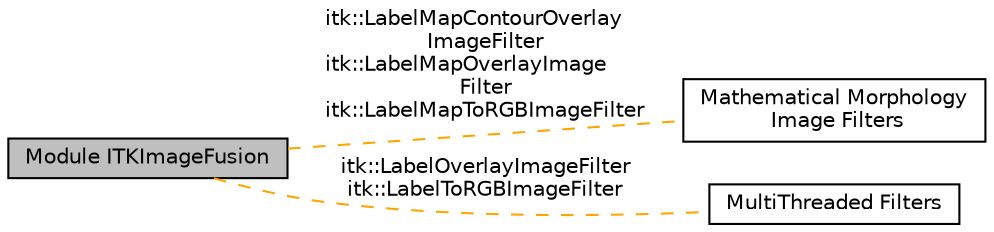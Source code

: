 digraph "Module ITKImageFusion"
{
  edge [fontname="Helvetica",fontsize="10",labelfontname="Helvetica",labelfontsize="10"];
  node [fontname="Helvetica",fontsize="10",shape=box];
  rankdir=LR;
  Node1 [label="Module ITKImageFusion",height=0.2,width=0.4,color="black", fillcolor="grey75", style="filled", fontcolor="black",tooltip=" "];
  Node2 [label="Mathematical Morphology\l Image Filters",height=0.2,width=0.4,color="black", fillcolor="white", style="filled",URL="$group__MathematicalMorphologyImageFilters.html",tooltip=" "];
  Node3 [label="MultiThreaded Filters",height=0.2,width=0.4,color="black", fillcolor="white", style="filled",URL="$group__MultiThreaded.html",tooltip=" "];
  Node1->Node2 [shape=plaintext, label="itk::LabelMapContourOverlay\lImageFilter\nitk::LabelMapOverlayImage\lFilter\nitk::LabelMapToRGBImageFilter", color="orange", dir="none", style="dashed"];
  Node1->Node3 [shape=plaintext, label="itk::LabelOverlayImageFilter\nitk::LabelToRGBImageFilter", color="orange", dir="none", style="dashed"];
}
